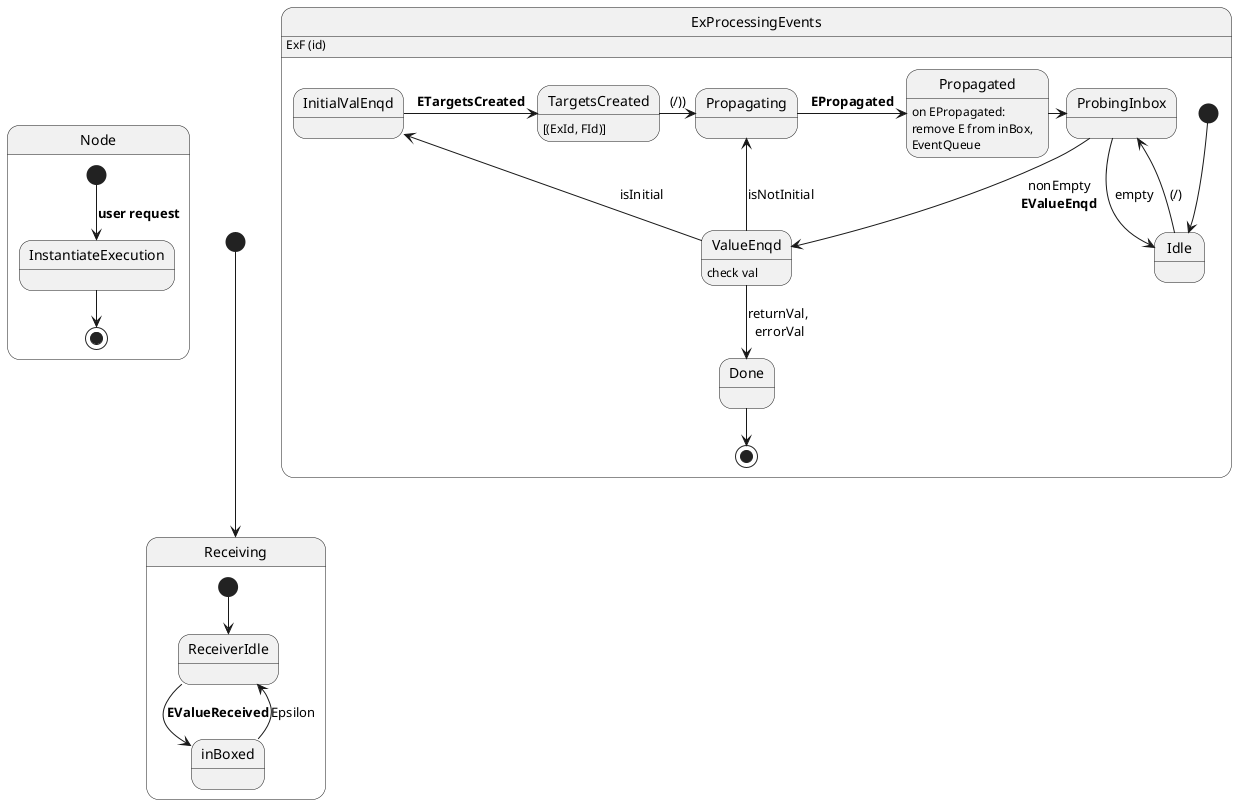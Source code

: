 @startuml
'https://plantuml.com/state-diagram



state Node {
  [*] --> InstantiateExecution : **user request**
  InstantiateExecution --> [*] 
}


[*] --> Receiving
state Receiving {
  [*] --> ReceiverIdle
  ReceiverIdle --> inBoxed : **EValueReceived**
  inBoxed --> ReceiverIdle : Epsilon
}

state ExProcessingEvents {
  [*] --> Idle
  Idle --> ProbingInbox : (/)
  ProbingInbox --> Idle : empty
  ProbingInbox --> ValueEnqd : nonEmpty\n** EValueEnqd **
  ValueEnqd: check val

  ValueEnqd --> Done: returnVal,\n errorVal
  Done --> [*]

  ValueEnqd --> InitialValEnqd : isInitial
  ValueEnqd --> Propagating : isNotInitial
  
  InitialValEnqd -> TargetsCreated : ** ETargetsCreated **
  TargetsCreated: [(ExId, FId)]
  
  TargetsCreated -> Propagating : (/))
  Propagating -> Propagated : ** EPropagated **
    
  Propagated: on EPropagated:\nremove E from inBox,\nEventQueue
  Propagated -> ProbingInbox
}
ExProcessingEvents: ExF (id) 
@enduml